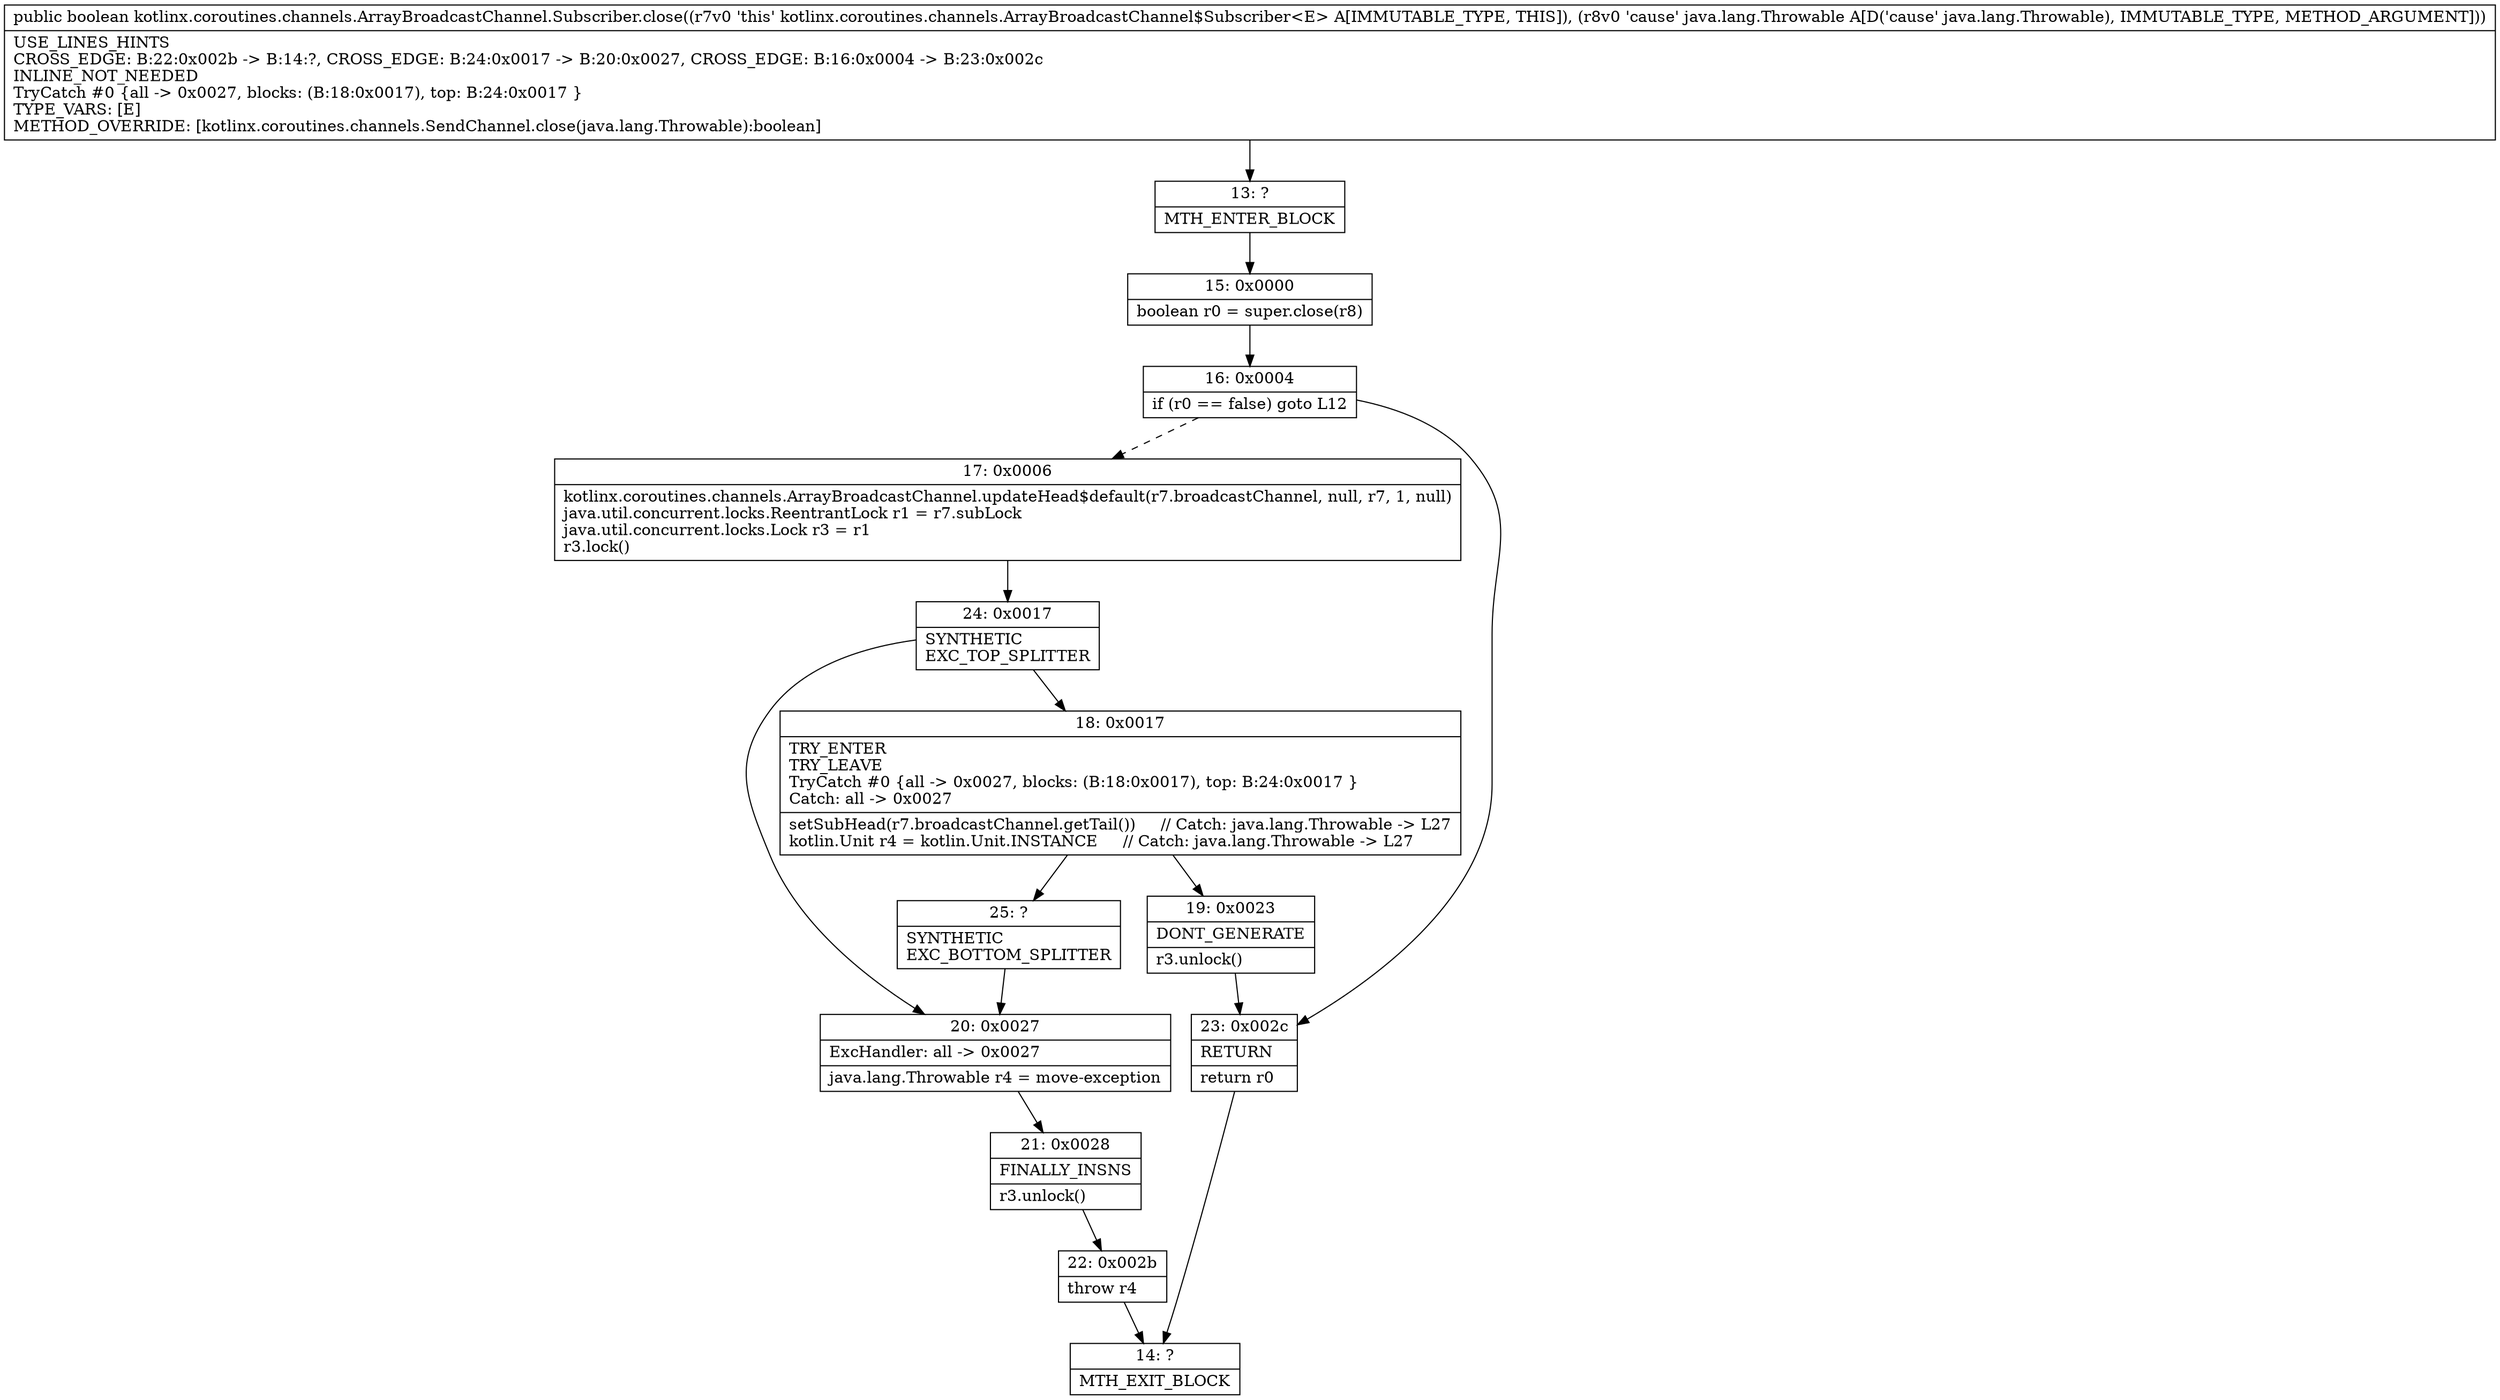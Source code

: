 digraph "CFG forkotlinx.coroutines.channels.ArrayBroadcastChannel.Subscriber.close(Ljava\/lang\/Throwable;)Z" {
Node_13 [shape=record,label="{13\:\ ?|MTH_ENTER_BLOCK\l}"];
Node_15 [shape=record,label="{15\:\ 0x0000|boolean r0 = super.close(r8)\l}"];
Node_16 [shape=record,label="{16\:\ 0x0004|if (r0 == false) goto L12\l}"];
Node_17 [shape=record,label="{17\:\ 0x0006|kotlinx.coroutines.channels.ArrayBroadcastChannel.updateHead$default(r7.broadcastChannel, null, r7, 1, null)\ljava.util.concurrent.locks.ReentrantLock r1 = r7.subLock\ljava.util.concurrent.locks.Lock r3 = r1\lr3.lock()\l}"];
Node_24 [shape=record,label="{24\:\ 0x0017|SYNTHETIC\lEXC_TOP_SPLITTER\l}"];
Node_18 [shape=record,label="{18\:\ 0x0017|TRY_ENTER\lTRY_LEAVE\lTryCatch #0 \{all \-\> 0x0027, blocks: (B:18:0x0017), top: B:24:0x0017 \}\lCatch: all \-\> 0x0027\l|setSubHead(r7.broadcastChannel.getTail())     \/\/ Catch: java.lang.Throwable \-\> L27\lkotlin.Unit r4 = kotlin.Unit.INSTANCE     \/\/ Catch: java.lang.Throwable \-\> L27\l}"];
Node_19 [shape=record,label="{19\:\ 0x0023|DONT_GENERATE\l|r3.unlock()\l}"];
Node_25 [shape=record,label="{25\:\ ?|SYNTHETIC\lEXC_BOTTOM_SPLITTER\l}"];
Node_20 [shape=record,label="{20\:\ 0x0027|ExcHandler: all \-\> 0x0027\l|java.lang.Throwable r4 = move\-exception\l}"];
Node_21 [shape=record,label="{21\:\ 0x0028|FINALLY_INSNS\l|r3.unlock()\l}"];
Node_22 [shape=record,label="{22\:\ 0x002b|throw r4\l}"];
Node_14 [shape=record,label="{14\:\ ?|MTH_EXIT_BLOCK\l}"];
Node_23 [shape=record,label="{23\:\ 0x002c|RETURN\l|return r0\l}"];
MethodNode[shape=record,label="{public boolean kotlinx.coroutines.channels.ArrayBroadcastChannel.Subscriber.close((r7v0 'this' kotlinx.coroutines.channels.ArrayBroadcastChannel$Subscriber\<E\> A[IMMUTABLE_TYPE, THIS]), (r8v0 'cause' java.lang.Throwable A[D('cause' java.lang.Throwable), IMMUTABLE_TYPE, METHOD_ARGUMENT]))  | USE_LINES_HINTS\lCROSS_EDGE: B:22:0x002b \-\> B:14:?, CROSS_EDGE: B:24:0x0017 \-\> B:20:0x0027, CROSS_EDGE: B:16:0x0004 \-\> B:23:0x002c\lINLINE_NOT_NEEDED\lTryCatch #0 \{all \-\> 0x0027, blocks: (B:18:0x0017), top: B:24:0x0017 \}\lTYPE_VARS: [E]\lMETHOD_OVERRIDE: [kotlinx.coroutines.channels.SendChannel.close(java.lang.Throwable):boolean]\l}"];
MethodNode -> Node_13;Node_13 -> Node_15;
Node_15 -> Node_16;
Node_16 -> Node_17[style=dashed];
Node_16 -> Node_23;
Node_17 -> Node_24;
Node_24 -> Node_18;
Node_24 -> Node_20;
Node_18 -> Node_19;
Node_18 -> Node_25;
Node_19 -> Node_23;
Node_25 -> Node_20;
Node_20 -> Node_21;
Node_21 -> Node_22;
Node_22 -> Node_14;
Node_23 -> Node_14;
}

